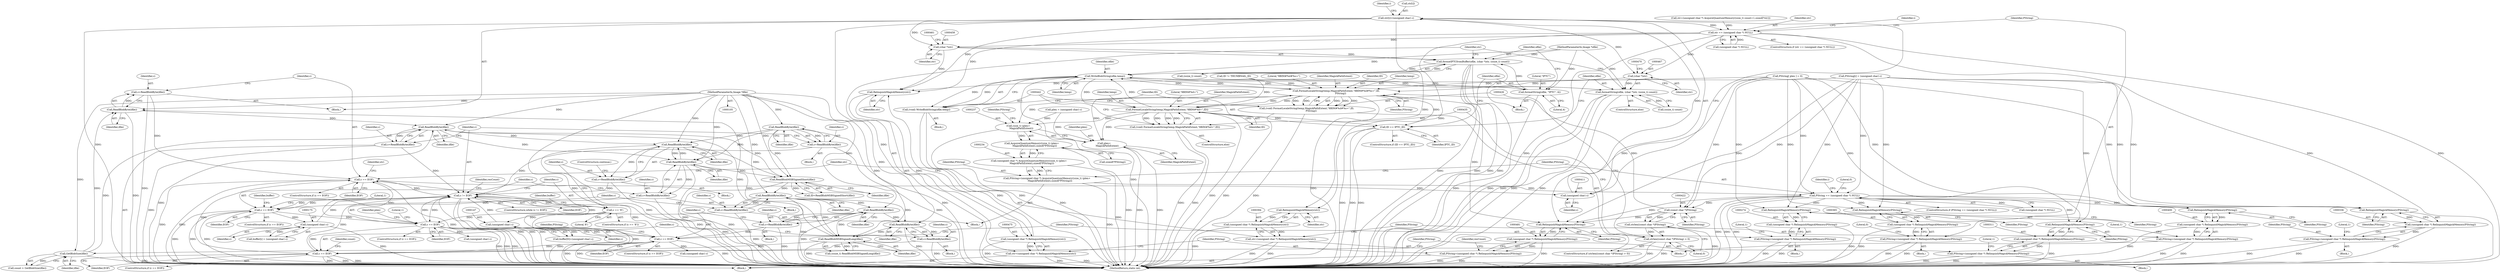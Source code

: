 digraph "0_ImageMagick_cb1214c124e1bd61f7dd551b94a794864861592e@array" {
"1000406" [label="(Call,str[i]=(unsigned char) c)"];
"1000410" [label="(Call,(unsigned char) c)"];
"1000387" [label="(Call,c == EOF)"];
"1000382" [label="(Call,c=ReadBlobByte(ifile))"];
"1000384" [label="(Call,ReadBlobByte(ifile))"];
"1000330" [label="(Call,GetBlobSize(ifile))"];
"1000321" [label="(Call,ReadBlobMSBSignedLong(ifile))"];
"1000264" [label="(Call,ReadBlobByte(ifile))"];
"1000217" [label="(Call,ReadBlobByte(ifile))"];
"1000204" [label="(Call,ReadBlobMSBSignedShort(ifile))"];
"1000129" [label="(Call,ReadBlobByte(ifile))"];
"1000106" [label="(MethodParameterIn,Image *ifile)"];
"1000488" [label="(Call,ReadBlobByte(ifile))"];
"1000199" [label="(Call,ReadBlobByte(ifile))"];
"1000161" [label="(Call,ReadBlobByte(ifile))"];
"1000301" [label="(Call,ReadBlobByte(ifile))"];
"1000267" [label="(Call,c == EOF)"];
"1000262" [label="(Call,c=ReadBlobByte(ifile))"];
"1000220" [label="(Call,c == EOF)"];
"1000215" [label="(Call,c=ReadBlobByte(ifile))"];
"1000164" [label="(Call,c == EOF)"];
"1000159" [label="(Call,c=ReadBlobByte(ifile))"];
"1000132" [label="(Call,c != EOF)"];
"1000127" [label="(Call,c=ReadBlobByte(ifile))"];
"1000486" [label="(Call,c=ReadBlobByte(ifile))"];
"1000197" [label="(Call,c=ReadBlobByte(ifile))"];
"1000146" [label="(Call,(unsigned char) c)"];
"1000137" [label="(Call,c == '8')"];
"1000174" [label="(Call,(unsigned char) c)"];
"1000304" [label="(Call,c == EOF)"];
"1000299" [label="(Call,c=ReadBlobByte(ifile))"];
"1000356" [label="(Call,str == (unsigned char *) NULL)"];
"1000395" [label="(Call,RelinquishMagickMemory(str))"];
"1000393" [label="(Call,(unsigned char *) RelinquishMagickMemory(str))"];
"1000391" [label="(Call,str=(unsigned char *) RelinquishMagickMemory(str))"];
"1000457" [label="(Call,(char *)str)"];
"1000455" [label="(Call,formatIPTCfromBuffer(ofile, (char *)str, (ssize_t) count))"];
"1000443" [label="(Call,WriteBlobString(ofile,temp))"];
"1000427" [label="(Call,FormatLocaleString(temp,MagickPathExtent,\"8BIM#%d#%s=\",ID,\n            PString))"];
"1000236" [label="(Call,(size_t) (plen+\n        MagickPathExtent))"];
"1000235" [label="(Call,AcquireQuantumMemory((size_t) (plen+\n        MagickPathExtent),sizeof(*PString)))"];
"1000233" [label="(Call,(unsigned char *) AcquireQuantumMemory((size_t) (plen+\n        MagickPathExtent),sizeof(*PString)))"];
"1000231" [label="(Call,PString=(unsigned char *) AcquireQuantumMemory((size_t) (plen+\n        MagickPathExtent),sizeof(*PString)))"];
"1000245" [label="(Call,PString == (unsigned char *) NULL)"];
"1000275" [label="(Call,RelinquishMagickMemory(PString))"];
"1000273" [label="(Call,(unsigned char *) RelinquishMagickMemory(PString))"];
"1000271" [label="(Call,PString=(unsigned char *) RelinquishMagickMemory(PString))"];
"1000312" [label="(Call,RelinquishMagickMemory(PString))"];
"1000310" [label="(Call,(unsigned char *) RelinquishMagickMemory(PString))"];
"1000308" [label="(Call,PString=(unsigned char *) RelinquishMagickMemory(PString))"];
"1000337" [label="(Call,RelinquishMagickMemory(PString))"];
"1000335" [label="(Call,(unsigned char *) RelinquishMagickMemory(PString))"];
"1000333" [label="(Call,PString=(unsigned char *) RelinquishMagickMemory(PString))"];
"1000366" [label="(Call,RelinquishMagickMemory(PString))"];
"1000364" [label="(Call,(unsigned char *) RelinquishMagickMemory(PString))"];
"1000362" [label="(Call,PString=(unsigned char *) RelinquishMagickMemory(PString))"];
"1000401" [label="(Call,RelinquishMagickMemory(PString))"];
"1000399" [label="(Call,(unsigned char *) RelinquishMagickMemory(PString))"];
"1000397" [label="(Call,PString=(unsigned char *) RelinquishMagickMemory(PString))"];
"1000421" [label="(Call,(const char *)PString)"];
"1000420" [label="(Call,strlen((const char *)PString))"];
"1000419" [label="(Call,strlen((const char *)PString) > 0)"];
"1000482" [label="(Call,RelinquishMagickMemory(PString))"];
"1000480" [label="(Call,(unsigned char *) RelinquishMagickMemory(PString))"];
"1000478" [label="(Call,PString=(unsigned char *) RelinquishMagickMemory(PString))"];
"1000238" [label="(Call,plen+\n        MagickPathExtent)"];
"1000425" [label="(Call,(void) FormatLocaleString(temp,MagickPathExtent,\"8BIM#%d#%s=\",ID,\n            PString))"];
"1000436" [label="(Call,FormatLocaleString(temp,MagickPathExtent,\"8BIM#%d=\",ID))"];
"1000434" [label="(Call,(void) FormatLocaleString(temp,MagickPathExtent,\"8BIM#%d=\",ID))"];
"1000447" [label="(Call,ID == IPTC_ID)"];
"1000441" [label="(Call,(void) WriteBlobString(ofile,temp))"];
"1000451" [label="(Call,formatString(ofile, \"IPTC\", 4))"];
"1000464" [label="(Call,formatString(ofile, (char *)str, (ssize_t) count))"];
"1000476" [label="(Call,RelinquishMagickMemory(str))"];
"1000474" [label="(Call,(unsigned char *) RelinquishMagickMemory(str))"];
"1000472" [label="(Call,str=(unsigned char *) RelinquishMagickMemory(str))"];
"1000466" [label="(Call,(char *)str)"];
"1000334" [label="(Identifier,PString)"];
"1000441" [label="(Call,(void) WriteBlobString(ofile,temp))"];
"1000219" [label="(ControlStructure,if (c == EOF))"];
"1000457" [label="(Call,(char *)str)"];
"1000487" [label="(Identifier,c)"];
"1000389" [label="(Identifier,EOF)"];
"1000264" [label="(Call,ReadBlobByte(ifile))"];
"1000129" [label="(Call,ReadBlobByte(ifile))"];
"1000246" [label="(Identifier,PString)"];
"1000251" [label="(Literal,0)"];
"1000243" [label="(Identifier,PString)"];
"1000454" [label="(Literal,4)"];
"1000202" [label="(Call,ID=ReadBlobMSBSignedShort(ifile))"];
"1000436" [label="(Call,FormatLocaleString(temp,MagickPathExtent,\"8BIM#%d=\",ID))"];
"1000466" [label="(Call,(char *)str)"];
"1000216" [label="(Identifier,c)"];
"1000160" [label="(Identifier,c)"];
"1000298" [label="(Block,)"];
"1000392" [label="(Identifier,str)"];
"1000418" [label="(ControlStructure,if (strlen((const char *)PString) > 0))"];
"1000132" [label="(Call,c != EOF)"];
"1000358" [label="(Call,(unsigned char *) NULL)"];
"1000333" [label="(Call,PString=(unsigned char *) RelinquishMagickMemory(PString))"];
"1000402" [label="(Identifier,PString)"];
"1000263" [label="(Identifier,c)"];
"1000201" [label="(ControlStructure,continue;)"];
"1000431" [label="(Identifier,ID)"];
"1000134" [label="(Identifier,EOF)"];
"1000427" [label="(Call,FormatLocaleString(temp,MagickPathExtent,\"8BIM#%d#%s=\",ID,\n            PString))"];
"1000453" [label="(Literal,\"IPTC\")"];
"1000448" [label="(Identifier,ID)"];
"1000390" [label="(Block,)"];
"1000270" [label="(Block,)"];
"1000469" [label="(Call,(ssize_t) count)"];
"1000174" [label="(Call,(unsigned char) c)"];
"1000302" [label="(Identifier,ifile)"];
"1000284" [label="(Call,(unsigned char) c)"];
"1000128" [label="(Identifier,c)"];
"1000485" [label="(Identifier,resCount)"];
"1000332" [label="(Block,)"];
"1000107" [label="(MethodParameterIn,Image *ofile)"];
"1000272" [label="(Identifier,PString)"];
"1000444" [label="(Identifier,ofile)"];
"1000231" [label="(Call,PString=(unsigned char *) AcquireQuantumMemory((size_t) (plen+\n        MagickPathExtent),sizeof(*PString)))"];
"1000225" [label="(Literal,1)"];
"1000138" [label="(Identifier,c)"];
"1000331" [label="(Identifier,ifile)"];
"1000342" [label="(Call,str=(unsigned char *) AcquireQuantumMemory((size_t) count+1,sizeof(*str)))"];
"1000361" [label="(Block,)"];
"1000397" [label="(Call,PString=(unsigned char *) RelinquishMagickMemory(PString))"];
"1000483" [label="(Identifier,PString)"];
"1000489" [label="(Identifier,ifile)"];
"1000338" [label="(Identifier,PString)"];
"1000148" [label="(Identifier,c)"];
"1000460" [label="(Call,(ssize_t) count)"];
"1000357" [label="(Identifier,str)"];
"1000388" [label="(Identifier,c)"];
"1000306" [label="(Identifier,EOF)"];
"1000491" [label="(Identifier,resCount)"];
"1000142" [label="(Call,buffer[0]=(unsigned char) c)"];
"1000322" [label="(Identifier,ifile)"];
"1000369" [label="(Literal,0)"];
"1000269" [label="(Identifier,EOF)"];
"1000169" [label="(Literal,1)"];
"1000381" [label="(Block,)"];
"1000432" [label="(Identifier,PString)"];
"1000387" [label="(Call,c == EOF)"];
"1000235" [label="(Call,AcquireQuantumMemory((size_t) (plen+\n        MagickPathExtent),sizeof(*PString)))"];
"1000477" [label="(Identifier,str)"];
"1000172" [label="(Identifier,buffer)"];
"1000451" [label="(Call,formatString(ofile, \"IPTC\", 4))"];
"1000398" [label="(Identifier,PString)"];
"1000366" [label="(Call,RelinquishMagickMemory(PString))"];
"1000401" [label="(Call,RelinquishMagickMemory(PString))"];
"1000312" [label="(Call,RelinquishMagickMemory(PString))"];
"1000480" [label="(Call,(unsigned char *) RelinquishMagickMemory(PString))"];
"1000276" [label="(Identifier,PString)"];
"1000450" [label="(Block,)"];
"1000226" [label="(Call,plen = (unsigned char) c)"];
"1000280" [label="(Call,PString[i] = (unsigned char) c)"];
"1000176" [label="(Identifier,c)"];
"1000301" [label="(Call,ReadBlobByte(ifile))"];
"1000287" [label="(Call,PString[ plen ] = 0)"];
"1000382" [label="(Call,c=ReadBlobByte(ifile))"];
"1000486" [label="(Call,c=ReadBlobByte(ifile))"];
"1000166" [label="(Identifier,EOF)"];
"1000136" [label="(ControlStructure,if (c == '8'))"];
"1000299" [label="(Call,c=ReadBlobByte(ifile))"];
"1000133" [label="(Identifier,c)"];
"1000472" [label="(Call,str=(unsigned char *) RelinquishMagickMemory(str))"];
"1000428" [label="(Identifier,temp)"];
"1000318" [label="(Identifier,count)"];
"1000275" [label="(Call,RelinquishMagickMemory(PString))"];
"1000205" [label="(Identifier,ifile)"];
"1000465" [label="(Identifier,ofile)"];
"1000197" [label="(Call,c=ReadBlobByte(ifile))"];
"1000476" [label="(Call,RelinquishMagickMemory(str))"];
"1000108" [label="(Block,)"];
"1000305" [label="(Identifier,c)"];
"1000445" [label="(Identifier,temp)"];
"1000439" [label="(Literal,\"8BIM#%d=\")"];
"1000367" [label="(Identifier,PString)"];
"1000464" [label="(Call,formatString(ofile, (char *)str, (ssize_t) count))"];
"1000335" [label="(Call,(unsigned char *) RelinquishMagickMemory(PString))"];
"1000385" [label="(Identifier,ifile)"];
"1000217" [label="(Call,ReadBlobByte(ifile))"];
"1000267" [label="(Call,c == EOF)"];
"1000130" [label="(Identifier,ifile)"];
"1000232" [label="(Identifier,PString)"];
"1000271" [label="(Call,PString=(unsigned char *) RelinquishMagickMemory(PString))"];
"1000158" [label="(Block,)"];
"1000473" [label="(Identifier,str)"];
"1000310" [label="(Call,(unsigned char *) RelinquishMagickMemory(PString))"];
"1000254" [label="(Identifier,i)"];
"1000440" [label="(Identifier,ID)"];
"1000165" [label="(Identifier,c)"];
"1000463" [label="(ControlStructure,else)"];
"1000468" [label="(Identifier,str)"];
"1000282" [label="(Identifier,PString)"];
"1000300" [label="(Identifier,c)"];
"1000412" [label="(Identifier,c)"];
"1000307" [label="(Block,)"];
"1000244" [label="(ControlStructure,if (PString == (unsigned char *) NULL))"];
"1000159" [label="(Call,c=ReadBlobByte(ifile))"];
"1000162" [label="(Identifier,ifile)"];
"1000423" [label="(Identifier,PString)"];
"1000266" [label="(ControlStructure,if (c == EOF))"];
"1000419" [label="(Call,strlen((const char *)PString) > 0)"];
"1000328" [label="(Call,count > GetBlobSize(ifile))"];
"1000363" [label="(Identifier,PString)"];
"1000420" [label="(Call,strlen((const char *)PString))"];
"1000273" [label="(Call,(unsigned char *) RelinquishMagickMemory(PString))"];
"1000434" [label="(Call,(void) FormatLocaleString(temp,MagickPathExtent,\"8BIM#%d=\",ID))"];
"1000144" [label="(Identifier,buffer)"];
"1000380" [label="(Identifier,i)"];
"1000247" [label="(Call,(unsigned char *) NULL)"];
"1000303" [label="(ControlStructure,if (c == EOF))"];
"1000414" [label="(Call,ID != THUMBNAIL_ID)"];
"1000313" [label="(Identifier,PString)"];
"1000240" [label="(Identifier,MagickPathExtent)"];
"1000446" [label="(ControlStructure,if (ID == IPTC_ID))"];
"1000215" [label="(Call,c=ReadBlobByte(ifile))"];
"1000384" [label="(Call,ReadBlobByte(ifile))"];
"1000456" [label="(Identifier,ofile)"];
"1000308" [label="(Call,PString=(unsigned char *) RelinquishMagickMemory(PString))"];
"1000222" [label="(Identifier,EOF)"];
"1000355" [label="(ControlStructure,if (str == (unsigned char *) NULL))"];
"1000474" [label="(Call,(unsigned char *) RelinquishMagickMemory(str))"];
"1000430" [label="(Literal,\"8BIM#%d#%s=\")"];
"1000227" [label="(Identifier,plen)"];
"1000417" [label="(Block,)"];
"1000372" [label="(Identifier,i)"];
"1000319" [label="(Call,(ssize_t) ReadBlobMSBSignedLong(ifile))"];
"1000425" [label="(Call,(void) FormatLocaleString(temp,MagickPathExtent,\"8BIM#%d#%s=\",ID,\n            PString))"];
"1000393" [label="(Call,(unsigned char *) RelinquishMagickMemory(str))"];
"1000492" [label="(MethodReturn,static int)"];
"1000204" [label="(Call,ReadBlobMSBSignedShort(ifile))"];
"1000127" [label="(Call,c=ReadBlobByte(ifile))"];
"1000164" [label="(Call,c == EOF)"];
"1000396" [label="(Identifier,str)"];
"1000452" [label="(Identifier,ofile)"];
"1000239" [label="(Identifier,plen)"];
"1000137" [label="(Call,c == '8')"];
"1000221" [label="(Identifier,c)"];
"1000459" [label="(Identifier,str)"];
"1000316" [label="(Literal,1)"];
"1000362" [label="(Call,PString=(unsigned char *) RelinquishMagickMemory(PString))"];
"1000424" [label="(Literal,0)"];
"1000443" [label="(Call,WriteBlobString(ofile,temp))"];
"1000199" [label="(Call,ReadBlobByte(ifile))"];
"1000406" [label="(Call,str[i]=(unsigned char) c)"];
"1000386" [label="(ControlStructure,if (c == EOF))"];
"1000218" [label="(Identifier,ifile)"];
"1000341" [label="(Literal,1)"];
"1000213" [label="(Block,)"];
"1000170" [label="(Call,buffer[i] = (unsigned char) c)"];
"1000321" [label="(Call,ReadBlobMSBSignedLong(ifile))"];
"1000139" [label="(Literal,'8')"];
"1000161" [label="(Call,ReadBlobByte(ifile))"];
"1000200" [label="(Identifier,ifile)"];
"1000482" [label="(Call,RelinquishMagickMemory(PString))"];
"1000478" [label="(Call,PString=(unsigned char *) RelinquishMagickMemory(PString))"];
"1000438" [label="(Identifier,MagickPathExtent)"];
"1000163" [label="(ControlStructure,if (c == EOF))"];
"1000265" [label="(Identifier,ifile)"];
"1000245" [label="(Call,PString == (unsigned char *) NULL)"];
"1000447" [label="(Call,ID == IPTC_ID)"];
"1000455" [label="(Call,formatIPTCfromBuffer(ofile, (char *)str, (ssize_t) count))"];
"1000268" [label="(Identifier,c)"];
"1000408" [label="(Identifier,str)"];
"1000106" [label="(MethodParameterIn,Image *ifile)"];
"1000479" [label="(Identifier,PString)"];
"1000437" [label="(Identifier,temp)"];
"1000356" [label="(Call,str == (unsigned char *) NULL)"];
"1000488" [label="(Call,ReadBlobByte(ifile))"];
"1000262" [label="(Call,c=ReadBlobByte(ifile))"];
"1000395" [label="(Call,RelinquishMagickMemory(str))"];
"1000364" [label="(Call,(unsigned char *) RelinquishMagickMemory(PString))"];
"1000399" [label="(Call,(unsigned char *) RelinquishMagickMemory(PString))"];
"1000241" [label="(Call,sizeof(*PString))"];
"1000220" [label="(Call,c == EOF)"];
"1000433" [label="(ControlStructure,else)"];
"1000410" [label="(Call,(unsigned char) c)"];
"1000236" [label="(Call,(size_t) (plen+\n        MagickPathExtent))"];
"1000407" [label="(Call,str[i])"];
"1000135" [label="(Block,)"];
"1000198" [label="(Identifier,c)"];
"1000429" [label="(Identifier,MagickPathExtent)"];
"1000233" [label="(Call,(unsigned char *) AcquireQuantumMemory((size_t) (plen+\n        MagickPathExtent),sizeof(*PString)))"];
"1000391" [label="(Call,str=(unsigned char *) RelinquishMagickMemory(str))"];
"1000383" [label="(Identifier,c)"];
"1000304" [label="(Call,c == EOF)"];
"1000228" [label="(Call,(unsigned char) c)"];
"1000196" [label="(Block,)"];
"1000421" [label="(Call,(const char *)PString)"];
"1000330" [label="(Call,GetBlobSize(ifile))"];
"1000405" [label="(Literal,1)"];
"1000238" [label="(Call,plen+\n        MagickPathExtent)"];
"1000261" [label="(Block,)"];
"1000449" [label="(Identifier,IPTC_ID)"];
"1000131" [label="(ControlStructure,while (c != EOF))"];
"1000146" [label="(Call,(unsigned char) c)"];
"1000279" [label="(Literal,1)"];
"1000337" [label="(Call,RelinquishMagickMemory(PString))"];
"1000309" [label="(Identifier,PString)"];
"1000406" -> "1000381"  [label="AST: "];
"1000406" -> "1000410"  [label="CFG: "];
"1000407" -> "1000406"  [label="AST: "];
"1000410" -> "1000406"  [label="AST: "];
"1000380" -> "1000406"  [label="CFG: "];
"1000406" -> "1000492"  [label="DDG: "];
"1000406" -> "1000492"  [label="DDG: "];
"1000406" -> "1000356"  [label="DDG: "];
"1000406" -> "1000395"  [label="DDG: "];
"1000410" -> "1000406"  [label="DDG: "];
"1000406" -> "1000457"  [label="DDG: "];
"1000406" -> "1000466"  [label="DDG: "];
"1000406" -> "1000476"  [label="DDG: "];
"1000410" -> "1000412"  [label="CFG: "];
"1000411" -> "1000410"  [label="AST: "];
"1000412" -> "1000410"  [label="AST: "];
"1000387" -> "1000410"  [label="DDG: "];
"1000387" -> "1000386"  [label="AST: "];
"1000387" -> "1000389"  [label="CFG: "];
"1000388" -> "1000387"  [label="AST: "];
"1000389" -> "1000387"  [label="AST: "];
"1000392" -> "1000387"  [label="CFG: "];
"1000408" -> "1000387"  [label="CFG: "];
"1000387" -> "1000492"  [label="DDG: "];
"1000387" -> "1000492"  [label="DDG: "];
"1000387" -> "1000492"  [label="DDG: "];
"1000387" -> "1000132"  [label="DDG: "];
"1000382" -> "1000387"  [label="DDG: "];
"1000267" -> "1000387"  [label="DDG: "];
"1000220" -> "1000387"  [label="DDG: "];
"1000304" -> "1000387"  [label="DDG: "];
"1000382" -> "1000381"  [label="AST: "];
"1000382" -> "1000384"  [label="CFG: "];
"1000383" -> "1000382"  [label="AST: "];
"1000384" -> "1000382"  [label="AST: "];
"1000388" -> "1000382"  [label="CFG: "];
"1000382" -> "1000492"  [label="DDG: "];
"1000384" -> "1000382"  [label="DDG: "];
"1000384" -> "1000385"  [label="CFG: "];
"1000385" -> "1000384"  [label="AST: "];
"1000384" -> "1000492"  [label="DDG: "];
"1000330" -> "1000384"  [label="DDG: "];
"1000321" -> "1000384"  [label="DDG: "];
"1000106" -> "1000384"  [label="DDG: "];
"1000384" -> "1000488"  [label="DDG: "];
"1000330" -> "1000328"  [label="AST: "];
"1000330" -> "1000331"  [label="CFG: "];
"1000331" -> "1000330"  [label="AST: "];
"1000328" -> "1000330"  [label="CFG: "];
"1000330" -> "1000492"  [label="DDG: "];
"1000330" -> "1000328"  [label="DDG: "];
"1000321" -> "1000330"  [label="DDG: "];
"1000106" -> "1000330"  [label="DDG: "];
"1000330" -> "1000488"  [label="DDG: "];
"1000321" -> "1000319"  [label="AST: "];
"1000321" -> "1000322"  [label="CFG: "];
"1000322" -> "1000321"  [label="AST: "];
"1000319" -> "1000321"  [label="CFG: "];
"1000321" -> "1000492"  [label="DDG: "];
"1000321" -> "1000319"  [label="DDG: "];
"1000264" -> "1000321"  [label="DDG: "];
"1000217" -> "1000321"  [label="DDG: "];
"1000301" -> "1000321"  [label="DDG: "];
"1000106" -> "1000321"  [label="DDG: "];
"1000321" -> "1000488"  [label="DDG: "];
"1000264" -> "1000262"  [label="AST: "];
"1000264" -> "1000265"  [label="CFG: "];
"1000265" -> "1000264"  [label="AST: "];
"1000262" -> "1000264"  [label="CFG: "];
"1000264" -> "1000492"  [label="DDG: "];
"1000264" -> "1000262"  [label="DDG: "];
"1000217" -> "1000264"  [label="DDG: "];
"1000106" -> "1000264"  [label="DDG: "];
"1000264" -> "1000301"  [label="DDG: "];
"1000217" -> "1000215"  [label="AST: "];
"1000217" -> "1000218"  [label="CFG: "];
"1000218" -> "1000217"  [label="AST: "];
"1000215" -> "1000217"  [label="CFG: "];
"1000217" -> "1000492"  [label="DDG: "];
"1000217" -> "1000215"  [label="DDG: "];
"1000204" -> "1000217"  [label="DDG: "];
"1000106" -> "1000217"  [label="DDG: "];
"1000217" -> "1000301"  [label="DDG: "];
"1000204" -> "1000202"  [label="AST: "];
"1000204" -> "1000205"  [label="CFG: "];
"1000205" -> "1000204"  [label="AST: "];
"1000202" -> "1000204"  [label="CFG: "];
"1000204" -> "1000492"  [label="DDG: "];
"1000204" -> "1000202"  [label="DDG: "];
"1000129" -> "1000204"  [label="DDG: "];
"1000488" -> "1000204"  [label="DDG: "];
"1000199" -> "1000204"  [label="DDG: "];
"1000161" -> "1000204"  [label="DDG: "];
"1000106" -> "1000204"  [label="DDG: "];
"1000129" -> "1000127"  [label="AST: "];
"1000129" -> "1000130"  [label="CFG: "];
"1000130" -> "1000129"  [label="AST: "];
"1000127" -> "1000129"  [label="CFG: "];
"1000129" -> "1000492"  [label="DDG: "];
"1000129" -> "1000127"  [label="DDG: "];
"1000106" -> "1000129"  [label="DDG: "];
"1000129" -> "1000161"  [label="DDG: "];
"1000129" -> "1000199"  [label="DDG: "];
"1000106" -> "1000105"  [label="AST: "];
"1000106" -> "1000492"  [label="DDG: "];
"1000106" -> "1000161"  [label="DDG: "];
"1000106" -> "1000199"  [label="DDG: "];
"1000106" -> "1000301"  [label="DDG: "];
"1000106" -> "1000488"  [label="DDG: "];
"1000488" -> "1000486"  [label="AST: "];
"1000488" -> "1000489"  [label="CFG: "];
"1000489" -> "1000488"  [label="AST: "];
"1000486" -> "1000488"  [label="CFG: "];
"1000488" -> "1000492"  [label="DDG: "];
"1000488" -> "1000161"  [label="DDG: "];
"1000488" -> "1000199"  [label="DDG: "];
"1000488" -> "1000486"  [label="DDG: "];
"1000199" -> "1000197"  [label="AST: "];
"1000199" -> "1000200"  [label="CFG: "];
"1000200" -> "1000199"  [label="AST: "];
"1000197" -> "1000199"  [label="CFG: "];
"1000199" -> "1000492"  [label="DDG: "];
"1000199" -> "1000161"  [label="DDG: "];
"1000199" -> "1000197"  [label="DDG: "];
"1000161" -> "1000199"  [label="DDG: "];
"1000161" -> "1000159"  [label="AST: "];
"1000161" -> "1000162"  [label="CFG: "];
"1000162" -> "1000161"  [label="AST: "];
"1000159" -> "1000161"  [label="CFG: "];
"1000161" -> "1000492"  [label="DDG: "];
"1000161" -> "1000159"  [label="DDG: "];
"1000301" -> "1000299"  [label="AST: "];
"1000301" -> "1000302"  [label="CFG: "];
"1000302" -> "1000301"  [label="AST: "];
"1000299" -> "1000301"  [label="CFG: "];
"1000301" -> "1000492"  [label="DDG: "];
"1000301" -> "1000299"  [label="DDG: "];
"1000267" -> "1000266"  [label="AST: "];
"1000267" -> "1000269"  [label="CFG: "];
"1000268" -> "1000267"  [label="AST: "];
"1000269" -> "1000267"  [label="AST: "];
"1000272" -> "1000267"  [label="CFG: "];
"1000282" -> "1000267"  [label="CFG: "];
"1000267" -> "1000492"  [label="DDG: "];
"1000267" -> "1000492"  [label="DDG: "];
"1000267" -> "1000492"  [label="DDG: "];
"1000267" -> "1000132"  [label="DDG: "];
"1000262" -> "1000267"  [label="DDG: "];
"1000220" -> "1000267"  [label="DDG: "];
"1000267" -> "1000284"  [label="DDG: "];
"1000267" -> "1000304"  [label="DDG: "];
"1000262" -> "1000261"  [label="AST: "];
"1000263" -> "1000262"  [label="AST: "];
"1000268" -> "1000262"  [label="CFG: "];
"1000262" -> "1000492"  [label="DDG: "];
"1000220" -> "1000219"  [label="AST: "];
"1000220" -> "1000222"  [label="CFG: "];
"1000221" -> "1000220"  [label="AST: "];
"1000222" -> "1000220"  [label="AST: "];
"1000225" -> "1000220"  [label="CFG: "];
"1000227" -> "1000220"  [label="CFG: "];
"1000220" -> "1000492"  [label="DDG: "];
"1000220" -> "1000492"  [label="DDG: "];
"1000220" -> "1000492"  [label="DDG: "];
"1000220" -> "1000132"  [label="DDG: "];
"1000215" -> "1000220"  [label="DDG: "];
"1000164" -> "1000220"  [label="DDG: "];
"1000132" -> "1000220"  [label="DDG: "];
"1000220" -> "1000228"  [label="DDG: "];
"1000220" -> "1000304"  [label="DDG: "];
"1000215" -> "1000213"  [label="AST: "];
"1000216" -> "1000215"  [label="AST: "];
"1000221" -> "1000215"  [label="CFG: "];
"1000215" -> "1000492"  [label="DDG: "];
"1000164" -> "1000163"  [label="AST: "];
"1000164" -> "1000166"  [label="CFG: "];
"1000165" -> "1000164"  [label="AST: "];
"1000166" -> "1000164"  [label="AST: "];
"1000169" -> "1000164"  [label="CFG: "];
"1000172" -> "1000164"  [label="CFG: "];
"1000164" -> "1000492"  [label="DDG: "];
"1000164" -> "1000492"  [label="DDG: "];
"1000164" -> "1000492"  [label="DDG: "];
"1000164" -> "1000132"  [label="DDG: "];
"1000159" -> "1000164"  [label="DDG: "];
"1000132" -> "1000164"  [label="DDG: "];
"1000164" -> "1000174"  [label="DDG: "];
"1000159" -> "1000158"  [label="AST: "];
"1000160" -> "1000159"  [label="AST: "];
"1000165" -> "1000159"  [label="CFG: "];
"1000159" -> "1000492"  [label="DDG: "];
"1000132" -> "1000131"  [label="AST: "];
"1000132" -> "1000134"  [label="CFG: "];
"1000133" -> "1000132"  [label="AST: "];
"1000134" -> "1000132"  [label="AST: "];
"1000138" -> "1000132"  [label="CFG: "];
"1000491" -> "1000132"  [label="CFG: "];
"1000132" -> "1000492"  [label="DDG: "];
"1000132" -> "1000492"  [label="DDG: "];
"1000132" -> "1000492"  [label="DDG: "];
"1000127" -> "1000132"  [label="DDG: "];
"1000486" -> "1000132"  [label="DDG: "];
"1000197" -> "1000132"  [label="DDG: "];
"1000146" -> "1000132"  [label="DDG: "];
"1000174" -> "1000132"  [label="DDG: "];
"1000304" -> "1000132"  [label="DDG: "];
"1000132" -> "1000137"  [label="DDG: "];
"1000127" -> "1000108"  [label="AST: "];
"1000128" -> "1000127"  [label="AST: "];
"1000133" -> "1000127"  [label="CFG: "];
"1000127" -> "1000492"  [label="DDG: "];
"1000486" -> "1000135"  [label="AST: "];
"1000487" -> "1000486"  [label="AST: "];
"1000133" -> "1000486"  [label="CFG: "];
"1000486" -> "1000492"  [label="DDG: "];
"1000197" -> "1000196"  [label="AST: "];
"1000198" -> "1000197"  [label="AST: "];
"1000201" -> "1000197"  [label="CFG: "];
"1000197" -> "1000492"  [label="DDG: "];
"1000146" -> "1000142"  [label="AST: "];
"1000146" -> "1000148"  [label="CFG: "];
"1000147" -> "1000146"  [label="AST: "];
"1000148" -> "1000146"  [label="AST: "];
"1000142" -> "1000146"  [label="CFG: "];
"1000146" -> "1000492"  [label="DDG: "];
"1000146" -> "1000142"  [label="DDG: "];
"1000137" -> "1000146"  [label="DDG: "];
"1000137" -> "1000136"  [label="AST: "];
"1000137" -> "1000139"  [label="CFG: "];
"1000138" -> "1000137"  [label="AST: "];
"1000139" -> "1000137"  [label="AST: "];
"1000144" -> "1000137"  [label="CFG: "];
"1000198" -> "1000137"  [label="CFG: "];
"1000137" -> "1000492"  [label="DDG: "];
"1000174" -> "1000170"  [label="AST: "];
"1000174" -> "1000176"  [label="CFG: "];
"1000175" -> "1000174"  [label="AST: "];
"1000176" -> "1000174"  [label="AST: "];
"1000170" -> "1000174"  [label="CFG: "];
"1000174" -> "1000492"  [label="DDG: "];
"1000174" -> "1000170"  [label="DDG: "];
"1000304" -> "1000303"  [label="AST: "];
"1000304" -> "1000306"  [label="CFG: "];
"1000305" -> "1000304"  [label="AST: "];
"1000306" -> "1000304"  [label="AST: "];
"1000309" -> "1000304"  [label="CFG: "];
"1000318" -> "1000304"  [label="CFG: "];
"1000304" -> "1000492"  [label="DDG: "];
"1000304" -> "1000492"  [label="DDG: "];
"1000304" -> "1000492"  [label="DDG: "];
"1000299" -> "1000304"  [label="DDG: "];
"1000299" -> "1000298"  [label="AST: "];
"1000300" -> "1000299"  [label="AST: "];
"1000305" -> "1000299"  [label="CFG: "];
"1000299" -> "1000492"  [label="DDG: "];
"1000356" -> "1000355"  [label="AST: "];
"1000356" -> "1000358"  [label="CFG: "];
"1000357" -> "1000356"  [label="AST: "];
"1000358" -> "1000356"  [label="AST: "];
"1000363" -> "1000356"  [label="CFG: "];
"1000372" -> "1000356"  [label="CFG: "];
"1000356" -> "1000492"  [label="DDG: "];
"1000356" -> "1000492"  [label="DDG: "];
"1000356" -> "1000492"  [label="DDG: "];
"1000342" -> "1000356"  [label="DDG: "];
"1000358" -> "1000356"  [label="DDG: "];
"1000356" -> "1000395"  [label="DDG: "];
"1000356" -> "1000457"  [label="DDG: "];
"1000356" -> "1000466"  [label="DDG: "];
"1000356" -> "1000476"  [label="DDG: "];
"1000395" -> "1000393"  [label="AST: "];
"1000395" -> "1000396"  [label="CFG: "];
"1000396" -> "1000395"  [label="AST: "];
"1000393" -> "1000395"  [label="CFG: "];
"1000395" -> "1000393"  [label="DDG: "];
"1000393" -> "1000391"  [label="AST: "];
"1000394" -> "1000393"  [label="AST: "];
"1000391" -> "1000393"  [label="CFG: "];
"1000393" -> "1000492"  [label="DDG: "];
"1000393" -> "1000391"  [label="DDG: "];
"1000391" -> "1000390"  [label="AST: "];
"1000392" -> "1000391"  [label="AST: "];
"1000398" -> "1000391"  [label="CFG: "];
"1000391" -> "1000492"  [label="DDG: "];
"1000391" -> "1000492"  [label="DDG: "];
"1000457" -> "1000455"  [label="AST: "];
"1000457" -> "1000459"  [label="CFG: "];
"1000458" -> "1000457"  [label="AST: "];
"1000459" -> "1000457"  [label="AST: "];
"1000461" -> "1000457"  [label="CFG: "];
"1000457" -> "1000455"  [label="DDG: "];
"1000457" -> "1000476"  [label="DDG: "];
"1000455" -> "1000450"  [label="AST: "];
"1000455" -> "1000460"  [label="CFG: "];
"1000456" -> "1000455"  [label="AST: "];
"1000460" -> "1000455"  [label="AST: "];
"1000473" -> "1000455"  [label="CFG: "];
"1000455" -> "1000492"  [label="DDG: "];
"1000455" -> "1000492"  [label="DDG: "];
"1000455" -> "1000492"  [label="DDG: "];
"1000455" -> "1000492"  [label="DDG: "];
"1000455" -> "1000443"  [label="DDG: "];
"1000451" -> "1000455"  [label="DDG: "];
"1000107" -> "1000455"  [label="DDG: "];
"1000460" -> "1000455"  [label="DDG: "];
"1000443" -> "1000441"  [label="AST: "];
"1000443" -> "1000445"  [label="CFG: "];
"1000444" -> "1000443"  [label="AST: "];
"1000445" -> "1000443"  [label="AST: "];
"1000441" -> "1000443"  [label="CFG: "];
"1000443" -> "1000492"  [label="DDG: "];
"1000443" -> "1000427"  [label="DDG: "];
"1000443" -> "1000436"  [label="DDG: "];
"1000443" -> "1000441"  [label="DDG: "];
"1000443" -> "1000441"  [label="DDG: "];
"1000464" -> "1000443"  [label="DDG: "];
"1000107" -> "1000443"  [label="DDG: "];
"1000427" -> "1000443"  [label="DDG: "];
"1000436" -> "1000443"  [label="DDG: "];
"1000443" -> "1000451"  [label="DDG: "];
"1000443" -> "1000464"  [label="DDG: "];
"1000427" -> "1000425"  [label="AST: "];
"1000427" -> "1000432"  [label="CFG: "];
"1000428" -> "1000427"  [label="AST: "];
"1000429" -> "1000427"  [label="AST: "];
"1000430" -> "1000427"  [label="AST: "];
"1000431" -> "1000427"  [label="AST: "];
"1000432" -> "1000427"  [label="AST: "];
"1000425" -> "1000427"  [label="CFG: "];
"1000427" -> "1000492"  [label="DDG: "];
"1000427" -> "1000236"  [label="DDG: "];
"1000427" -> "1000238"  [label="DDG: "];
"1000427" -> "1000425"  [label="DDG: "];
"1000427" -> "1000425"  [label="DDG: "];
"1000427" -> "1000425"  [label="DDG: "];
"1000427" -> "1000425"  [label="DDG: "];
"1000427" -> "1000425"  [label="DDG: "];
"1000436" -> "1000427"  [label="DDG: "];
"1000414" -> "1000427"  [label="DDG: "];
"1000421" -> "1000427"  [label="DDG: "];
"1000280" -> "1000427"  [label="DDG: "];
"1000287" -> "1000427"  [label="DDG: "];
"1000427" -> "1000436"  [label="DDG: "];
"1000427" -> "1000447"  [label="DDG: "];
"1000427" -> "1000482"  [label="DDG: "];
"1000236" -> "1000235"  [label="AST: "];
"1000236" -> "1000238"  [label="CFG: "];
"1000237" -> "1000236"  [label="AST: "];
"1000238" -> "1000236"  [label="AST: "];
"1000243" -> "1000236"  [label="CFG: "];
"1000236" -> "1000492"  [label="DDG: "];
"1000236" -> "1000235"  [label="DDG: "];
"1000226" -> "1000236"  [label="DDG: "];
"1000436" -> "1000236"  [label="DDG: "];
"1000235" -> "1000233"  [label="AST: "];
"1000235" -> "1000241"  [label="CFG: "];
"1000241" -> "1000235"  [label="AST: "];
"1000233" -> "1000235"  [label="CFG: "];
"1000235" -> "1000492"  [label="DDG: "];
"1000235" -> "1000233"  [label="DDG: "];
"1000233" -> "1000231"  [label="AST: "];
"1000234" -> "1000233"  [label="AST: "];
"1000231" -> "1000233"  [label="CFG: "];
"1000233" -> "1000492"  [label="DDG: "];
"1000233" -> "1000231"  [label="DDG: "];
"1000231" -> "1000213"  [label="AST: "];
"1000232" -> "1000231"  [label="AST: "];
"1000246" -> "1000231"  [label="CFG: "];
"1000231" -> "1000492"  [label="DDG: "];
"1000231" -> "1000245"  [label="DDG: "];
"1000245" -> "1000244"  [label="AST: "];
"1000245" -> "1000247"  [label="CFG: "];
"1000246" -> "1000245"  [label="AST: "];
"1000247" -> "1000245"  [label="AST: "];
"1000251" -> "1000245"  [label="CFG: "];
"1000254" -> "1000245"  [label="CFG: "];
"1000245" -> "1000492"  [label="DDG: "];
"1000245" -> "1000492"  [label="DDG: "];
"1000245" -> "1000492"  [label="DDG: "];
"1000280" -> "1000245"  [label="DDG: "];
"1000287" -> "1000245"  [label="DDG: "];
"1000247" -> "1000245"  [label="DDG: "];
"1000245" -> "1000275"  [label="DDG: "];
"1000245" -> "1000312"  [label="DDG: "];
"1000245" -> "1000337"  [label="DDG: "];
"1000245" -> "1000366"  [label="DDG: "];
"1000245" -> "1000401"  [label="DDG: "];
"1000245" -> "1000421"  [label="DDG: "];
"1000245" -> "1000482"  [label="DDG: "];
"1000275" -> "1000273"  [label="AST: "];
"1000275" -> "1000276"  [label="CFG: "];
"1000276" -> "1000275"  [label="AST: "];
"1000273" -> "1000275"  [label="CFG: "];
"1000275" -> "1000273"  [label="DDG: "];
"1000280" -> "1000275"  [label="DDG: "];
"1000287" -> "1000275"  [label="DDG: "];
"1000273" -> "1000271"  [label="AST: "];
"1000274" -> "1000273"  [label="AST: "];
"1000271" -> "1000273"  [label="CFG: "];
"1000273" -> "1000492"  [label="DDG: "];
"1000273" -> "1000271"  [label="DDG: "];
"1000271" -> "1000270"  [label="AST: "];
"1000272" -> "1000271"  [label="AST: "];
"1000279" -> "1000271"  [label="CFG: "];
"1000271" -> "1000492"  [label="DDG: "];
"1000271" -> "1000492"  [label="DDG: "];
"1000312" -> "1000310"  [label="AST: "];
"1000312" -> "1000313"  [label="CFG: "];
"1000313" -> "1000312"  [label="AST: "];
"1000310" -> "1000312"  [label="CFG: "];
"1000312" -> "1000310"  [label="DDG: "];
"1000280" -> "1000312"  [label="DDG: "];
"1000287" -> "1000312"  [label="DDG: "];
"1000310" -> "1000308"  [label="AST: "];
"1000311" -> "1000310"  [label="AST: "];
"1000308" -> "1000310"  [label="CFG: "];
"1000310" -> "1000492"  [label="DDG: "];
"1000310" -> "1000308"  [label="DDG: "];
"1000308" -> "1000307"  [label="AST: "];
"1000309" -> "1000308"  [label="AST: "];
"1000316" -> "1000308"  [label="CFG: "];
"1000308" -> "1000492"  [label="DDG: "];
"1000308" -> "1000492"  [label="DDG: "];
"1000337" -> "1000335"  [label="AST: "];
"1000337" -> "1000338"  [label="CFG: "];
"1000338" -> "1000337"  [label="AST: "];
"1000335" -> "1000337"  [label="CFG: "];
"1000337" -> "1000335"  [label="DDG: "];
"1000280" -> "1000337"  [label="DDG: "];
"1000287" -> "1000337"  [label="DDG: "];
"1000335" -> "1000333"  [label="AST: "];
"1000336" -> "1000335"  [label="AST: "];
"1000333" -> "1000335"  [label="CFG: "];
"1000335" -> "1000492"  [label="DDG: "];
"1000335" -> "1000333"  [label="DDG: "];
"1000333" -> "1000332"  [label="AST: "];
"1000334" -> "1000333"  [label="AST: "];
"1000341" -> "1000333"  [label="CFG: "];
"1000333" -> "1000492"  [label="DDG: "];
"1000333" -> "1000492"  [label="DDG: "];
"1000366" -> "1000364"  [label="AST: "];
"1000366" -> "1000367"  [label="CFG: "];
"1000367" -> "1000366"  [label="AST: "];
"1000364" -> "1000366"  [label="CFG: "];
"1000366" -> "1000364"  [label="DDG: "];
"1000280" -> "1000366"  [label="DDG: "];
"1000287" -> "1000366"  [label="DDG: "];
"1000364" -> "1000362"  [label="AST: "];
"1000365" -> "1000364"  [label="AST: "];
"1000362" -> "1000364"  [label="CFG: "];
"1000364" -> "1000492"  [label="DDG: "];
"1000364" -> "1000362"  [label="DDG: "];
"1000362" -> "1000361"  [label="AST: "];
"1000363" -> "1000362"  [label="AST: "];
"1000369" -> "1000362"  [label="CFG: "];
"1000362" -> "1000492"  [label="DDG: "];
"1000362" -> "1000492"  [label="DDG: "];
"1000401" -> "1000399"  [label="AST: "];
"1000401" -> "1000402"  [label="CFG: "];
"1000402" -> "1000401"  [label="AST: "];
"1000399" -> "1000401"  [label="CFG: "];
"1000401" -> "1000399"  [label="DDG: "];
"1000280" -> "1000401"  [label="DDG: "];
"1000287" -> "1000401"  [label="DDG: "];
"1000399" -> "1000397"  [label="AST: "];
"1000400" -> "1000399"  [label="AST: "];
"1000397" -> "1000399"  [label="CFG: "];
"1000399" -> "1000492"  [label="DDG: "];
"1000399" -> "1000397"  [label="DDG: "];
"1000397" -> "1000390"  [label="AST: "];
"1000398" -> "1000397"  [label="AST: "];
"1000405" -> "1000397"  [label="CFG: "];
"1000397" -> "1000492"  [label="DDG: "];
"1000397" -> "1000492"  [label="DDG: "];
"1000421" -> "1000420"  [label="AST: "];
"1000421" -> "1000423"  [label="CFG: "];
"1000422" -> "1000421"  [label="AST: "];
"1000423" -> "1000421"  [label="AST: "];
"1000420" -> "1000421"  [label="CFG: "];
"1000421" -> "1000420"  [label="DDG: "];
"1000280" -> "1000421"  [label="DDG: "];
"1000287" -> "1000421"  [label="DDG: "];
"1000421" -> "1000482"  [label="DDG: "];
"1000420" -> "1000419"  [label="AST: "];
"1000424" -> "1000420"  [label="CFG: "];
"1000420" -> "1000492"  [label="DDG: "];
"1000420" -> "1000419"  [label="DDG: "];
"1000419" -> "1000418"  [label="AST: "];
"1000419" -> "1000424"  [label="CFG: "];
"1000424" -> "1000419"  [label="AST: "];
"1000426" -> "1000419"  [label="CFG: "];
"1000435" -> "1000419"  [label="CFG: "];
"1000419" -> "1000492"  [label="DDG: "];
"1000419" -> "1000492"  [label="DDG: "];
"1000482" -> "1000480"  [label="AST: "];
"1000482" -> "1000483"  [label="CFG: "];
"1000483" -> "1000482"  [label="AST: "];
"1000480" -> "1000482"  [label="CFG: "];
"1000482" -> "1000480"  [label="DDG: "];
"1000280" -> "1000482"  [label="DDG: "];
"1000287" -> "1000482"  [label="DDG: "];
"1000480" -> "1000478"  [label="AST: "];
"1000481" -> "1000480"  [label="AST: "];
"1000478" -> "1000480"  [label="CFG: "];
"1000480" -> "1000492"  [label="DDG: "];
"1000480" -> "1000478"  [label="DDG: "];
"1000478" -> "1000135"  [label="AST: "];
"1000479" -> "1000478"  [label="AST: "];
"1000485" -> "1000478"  [label="CFG: "];
"1000478" -> "1000492"  [label="DDG: "];
"1000478" -> "1000492"  [label="DDG: "];
"1000238" -> "1000240"  [label="CFG: "];
"1000239" -> "1000238"  [label="AST: "];
"1000240" -> "1000238"  [label="AST: "];
"1000238" -> "1000492"  [label="DDG: "];
"1000238" -> "1000492"  [label="DDG: "];
"1000226" -> "1000238"  [label="DDG: "];
"1000436" -> "1000238"  [label="DDG: "];
"1000425" -> "1000418"  [label="AST: "];
"1000426" -> "1000425"  [label="AST: "];
"1000442" -> "1000425"  [label="CFG: "];
"1000425" -> "1000492"  [label="DDG: "];
"1000425" -> "1000492"  [label="DDG: "];
"1000436" -> "1000434"  [label="AST: "];
"1000436" -> "1000440"  [label="CFG: "];
"1000437" -> "1000436"  [label="AST: "];
"1000438" -> "1000436"  [label="AST: "];
"1000439" -> "1000436"  [label="AST: "];
"1000440" -> "1000436"  [label="AST: "];
"1000434" -> "1000436"  [label="CFG: "];
"1000436" -> "1000492"  [label="DDG: "];
"1000436" -> "1000434"  [label="DDG: "];
"1000436" -> "1000434"  [label="DDG: "];
"1000436" -> "1000434"  [label="DDG: "];
"1000436" -> "1000434"  [label="DDG: "];
"1000414" -> "1000436"  [label="DDG: "];
"1000436" -> "1000447"  [label="DDG: "];
"1000434" -> "1000433"  [label="AST: "];
"1000435" -> "1000434"  [label="AST: "];
"1000442" -> "1000434"  [label="CFG: "];
"1000434" -> "1000492"  [label="DDG: "];
"1000434" -> "1000492"  [label="DDG: "];
"1000447" -> "1000446"  [label="AST: "];
"1000447" -> "1000449"  [label="CFG: "];
"1000448" -> "1000447"  [label="AST: "];
"1000449" -> "1000447"  [label="AST: "];
"1000452" -> "1000447"  [label="CFG: "];
"1000465" -> "1000447"  [label="CFG: "];
"1000447" -> "1000492"  [label="DDG: "];
"1000447" -> "1000492"  [label="DDG: "];
"1000447" -> "1000492"  [label="DDG: "];
"1000441" -> "1000417"  [label="AST: "];
"1000442" -> "1000441"  [label="AST: "];
"1000448" -> "1000441"  [label="CFG: "];
"1000441" -> "1000492"  [label="DDG: "];
"1000441" -> "1000492"  [label="DDG: "];
"1000451" -> "1000450"  [label="AST: "];
"1000451" -> "1000454"  [label="CFG: "];
"1000452" -> "1000451"  [label="AST: "];
"1000453" -> "1000451"  [label="AST: "];
"1000454" -> "1000451"  [label="AST: "];
"1000456" -> "1000451"  [label="CFG: "];
"1000451" -> "1000492"  [label="DDG: "];
"1000107" -> "1000451"  [label="DDG: "];
"1000464" -> "1000463"  [label="AST: "];
"1000464" -> "1000469"  [label="CFG: "];
"1000465" -> "1000464"  [label="AST: "];
"1000466" -> "1000464"  [label="AST: "];
"1000469" -> "1000464"  [label="AST: "];
"1000473" -> "1000464"  [label="CFG: "];
"1000464" -> "1000492"  [label="DDG: "];
"1000464" -> "1000492"  [label="DDG: "];
"1000464" -> "1000492"  [label="DDG: "];
"1000464" -> "1000492"  [label="DDG: "];
"1000107" -> "1000464"  [label="DDG: "];
"1000466" -> "1000464"  [label="DDG: "];
"1000469" -> "1000464"  [label="DDG: "];
"1000476" -> "1000474"  [label="AST: "];
"1000476" -> "1000477"  [label="CFG: "];
"1000477" -> "1000476"  [label="AST: "];
"1000474" -> "1000476"  [label="CFG: "];
"1000476" -> "1000474"  [label="DDG: "];
"1000466" -> "1000476"  [label="DDG: "];
"1000474" -> "1000472"  [label="AST: "];
"1000475" -> "1000474"  [label="AST: "];
"1000472" -> "1000474"  [label="CFG: "];
"1000474" -> "1000492"  [label="DDG: "];
"1000474" -> "1000472"  [label="DDG: "];
"1000472" -> "1000135"  [label="AST: "];
"1000473" -> "1000472"  [label="AST: "];
"1000479" -> "1000472"  [label="CFG: "];
"1000472" -> "1000492"  [label="DDG: "];
"1000472" -> "1000492"  [label="DDG: "];
"1000466" -> "1000468"  [label="CFG: "];
"1000467" -> "1000466"  [label="AST: "];
"1000468" -> "1000466"  [label="AST: "];
"1000470" -> "1000466"  [label="CFG: "];
}
